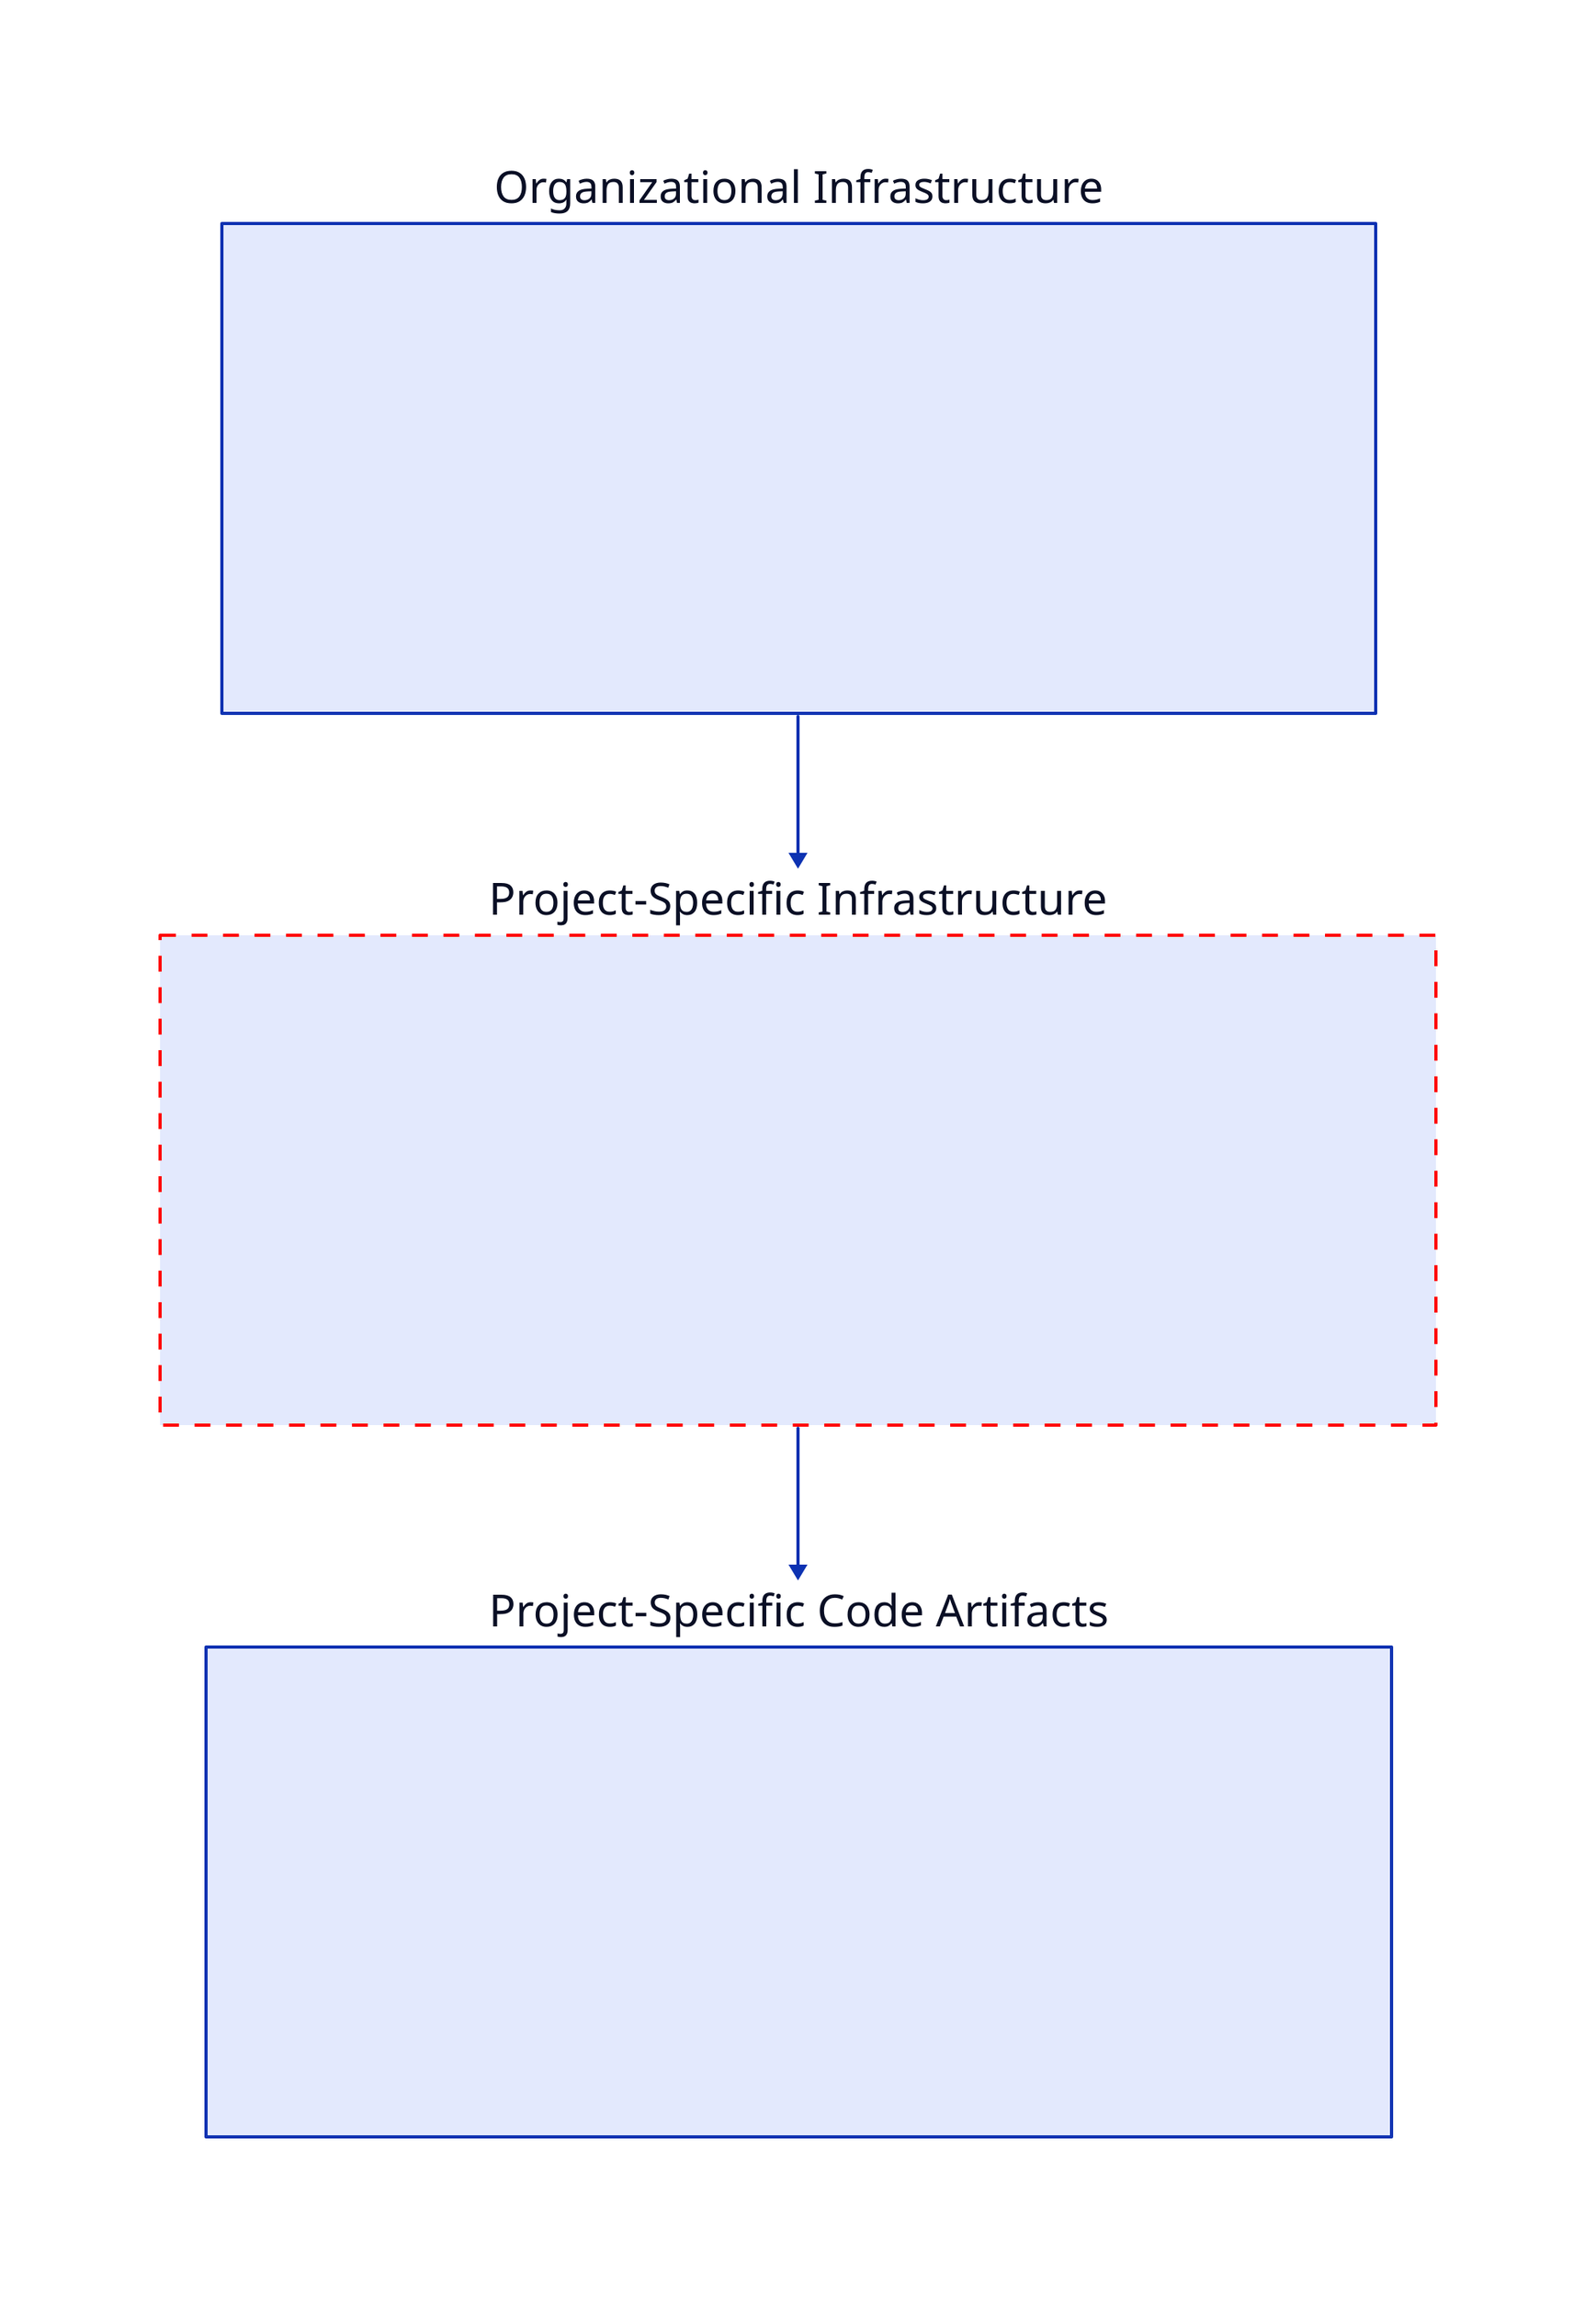 direction: down

"Organizational Infrastructure": {
  "": |md
    ## Security controls that are in place for the entire organization.
    ## Examples
    - ### Every employee must use MFA with the cloud tenant.
    - ### There is a process for creation/destruction of accounts.
    - ### From which corporate network(s) can employees access the cloud tenant?
  |
}

"Project-Specific Infrastructure": {
  "": |md
    ## Security controls for infrastructure provisioned specifically for a project.
    ## Examples
    - ### Does the storage solution implement backups?
    - ### Does the storage solution implement access control?
    - ### Are project data encrypted at rest?
  |
  style: {
    stroke: red
    stroke-dash: 5
  }
}

Project-Specific Code Artifacts: {
  "": |md
    ## Security controls that address the security of project-specific code.
    ## Examples
    - ### Do project dependencies undergo routine CVE scanning?
    - ### Does source code undergo routine SAST scanning?
    - ### Are unit tests for the source code run regularly?
  |
}

Organizational Infrastructure -> Project-Specific Infrastructure
Project-Specific Infrastructure -> Project-Specific Code Artifacts
